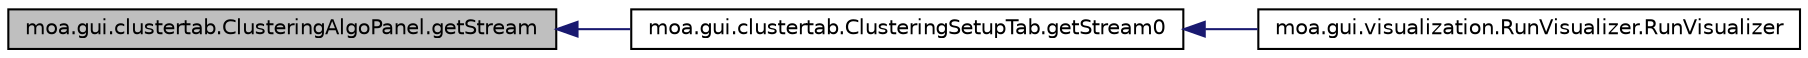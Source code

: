 digraph G
{
  edge [fontname="Helvetica",fontsize="10",labelfontname="Helvetica",labelfontsize="10"];
  node [fontname="Helvetica",fontsize="10",shape=record];
  rankdir=LR;
  Node1 [label="moa.gui.clustertab.ClusteringAlgoPanel.getStream",height=0.2,width=0.4,color="black", fillcolor="grey75", style="filled" fontcolor="black"];
  Node1 -> Node2 [dir=back,color="midnightblue",fontsize="10",style="solid",fontname="Helvetica"];
  Node2 [label="moa.gui.clustertab.ClusteringSetupTab.getStream0",height=0.2,width=0.4,color="black", fillcolor="white", style="filled",URL="$classmoa_1_1gui_1_1clustertab_1_1ClusteringSetupTab.html#ab1909291d9df05b0c9e7afa7c1d40ed6"];
  Node2 -> Node3 [dir=back,color="midnightblue",fontsize="10",style="solid",fontname="Helvetica"];
  Node3 [label="moa.gui.visualization.RunVisualizer.RunVisualizer",height=0.2,width=0.4,color="black", fillcolor="white", style="filled",URL="$classmoa_1_1gui_1_1visualization_1_1RunVisualizer.html#ab8af38867b16c9893bef23c9138293ab"];
}
